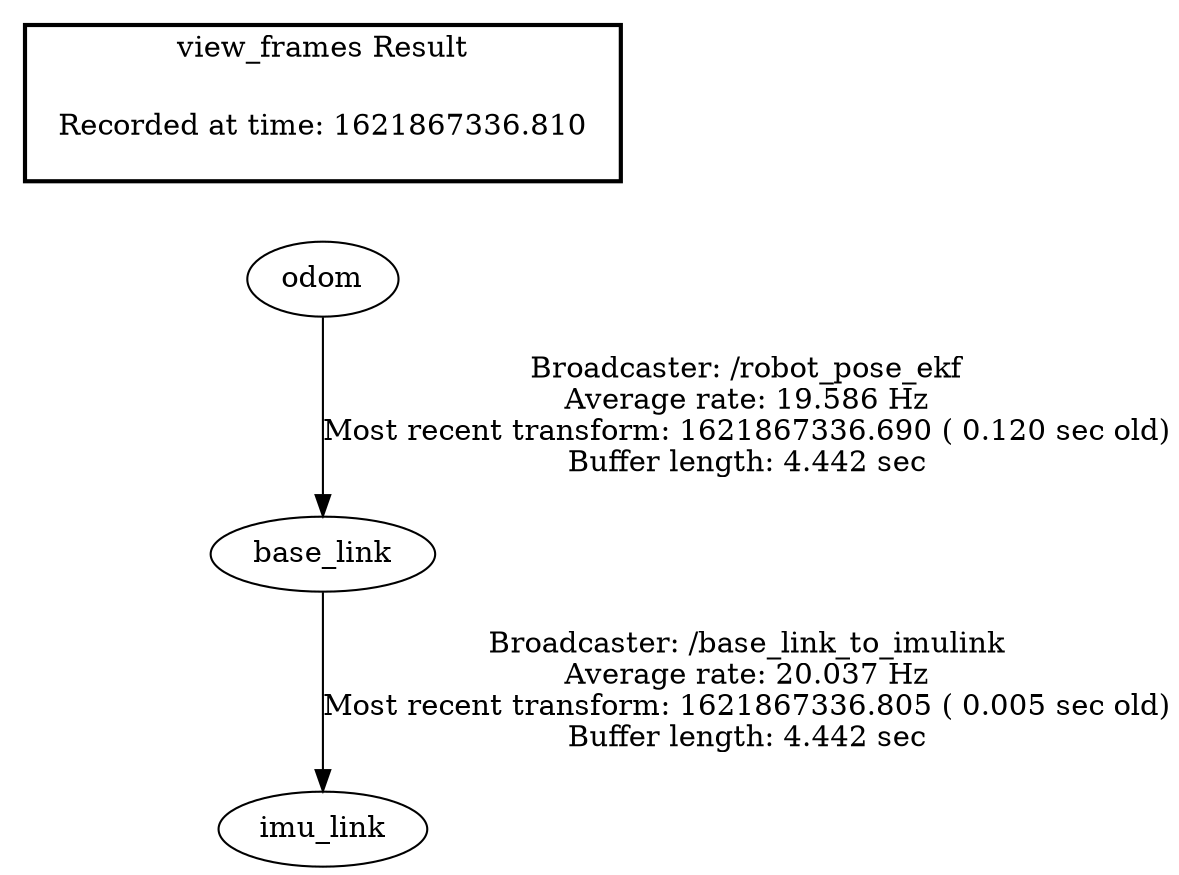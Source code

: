 digraph G {
"odom" -> "base_link"[label="Broadcaster: /robot_pose_ekf\nAverage rate: 19.586 Hz\nMost recent transform: 1621867336.690 ( 0.120 sec old)\nBuffer length: 4.442 sec\n"];
"base_link" -> "imu_link"[label="Broadcaster: /base_link_to_imulink\nAverage rate: 20.037 Hz\nMost recent transform: 1621867336.805 ( 0.005 sec old)\nBuffer length: 4.442 sec\n"];
edge [style=invis];
 subgraph cluster_legend { style=bold; color=black; label ="view_frames Result";
"Recorded at time: 1621867336.810"[ shape=plaintext ] ;
 }->"odom";
}